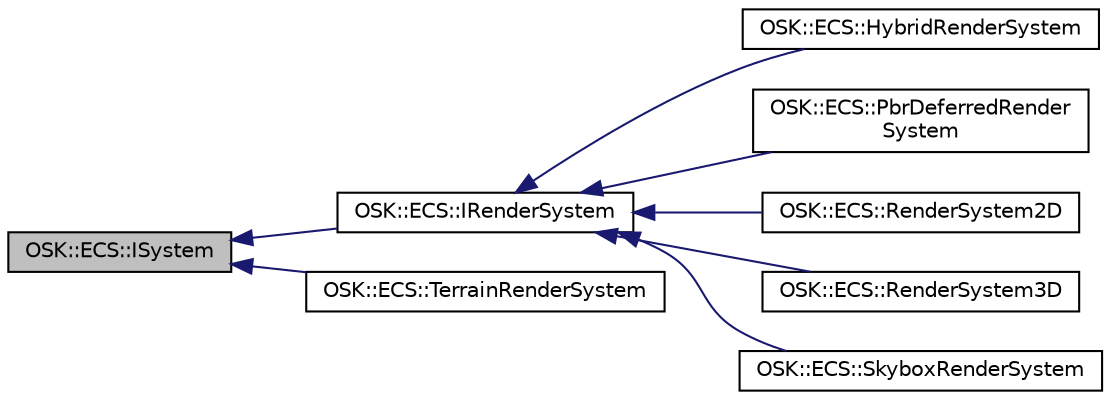 digraph "OSK::ECS::ISystem"
{
 // LATEX_PDF_SIZE
  edge [fontname="Helvetica",fontsize="10",labelfontname="Helvetica",labelfontsize="10"];
  node [fontname="Helvetica",fontsize="10",shape=record];
  rankdir="LR";
  Node1 [label="OSK::ECS::ISystem",height=0.2,width=0.4,color="black", fillcolor="grey75", style="filled", fontcolor="black",tooltip="Un sistema se encarga de ejecutar lógica con los datos de los componentes. Los componentes no son más..."];
  Node1 -> Node2 [dir="back",color="midnightblue",fontsize="10",style="solid",fontname="Helvetica"];
  Node2 [label="OSK::ECS::IRenderSystem",height=0.2,width=0.4,color="black", fillcolor="white", style="filled",URL="$class_o_s_k_1_1_e_c_s_1_1_i_render_system.html",tooltip="Clase base para sistemas de renderizado."];
  Node2 -> Node3 [dir="back",color="midnightblue",fontsize="10",style="solid",fontname="Helvetica"];
  Node3 [label="OSK::ECS::HybridRenderSystem",height=0.2,width=0.4,color="black", fillcolor="white", style="filled",URL="$class_o_s_k_1_1_e_c_s_1_1_hybrid_render_system.html",tooltip=" "];
  Node2 -> Node4 [dir="back",color="midnightblue",fontsize="10",style="solid",fontname="Helvetica"];
  Node4 [label="OSK::ECS::PbrDeferredRender\lSystem",height=0.2,width=0.4,color="black", fillcolor="white", style="filled",URL="$class_o_s_k_1_1_e_c_s_1_1_pbr_deferred_render_system.html",tooltip="Sistema de renderizado PBR en diferido."];
  Node2 -> Node5 [dir="back",color="midnightblue",fontsize="10",style="solid",fontname="Helvetica"];
  Node5 [label="OSK::ECS::RenderSystem2D",height=0.2,width=0.4,color="black", fillcolor="white", style="filled",URL="$class_o_s_k_1_1_e_c_s_1_1_render_system2_d.html",tooltip=" "];
  Node2 -> Node6 [dir="back",color="midnightblue",fontsize="10",style="solid",fontname="Helvetica"];
  Node6 [label="OSK::ECS::RenderSystem3D",height=0.2,width=0.4,color="black", fillcolor="white", style="filled",URL="$class_o_s_k_1_1_e_c_s_1_1_render_system3_d.html",tooltip="Sistema que se encarga del renderizado de modelos 3D de los objetos."];
  Node2 -> Node7 [dir="back",color="midnightblue",fontsize="10",style="solid",fontname="Helvetica"];
  Node7 [label="OSK::ECS::SkyboxRenderSystem",height=0.2,width=0.4,color="black", fillcolor="white", style="filled",URL="$class_o_s_k_1_1_e_c_s_1_1_skybox_render_system.html",tooltip=" "];
  Node1 -> Node8 [dir="back",color="midnightblue",fontsize="10",style="solid",fontname="Helvetica"];
  Node8 [label="OSK::ECS::TerrainRenderSystem",height=0.2,width=0.4,color="black", fillcolor="white", style="filled",URL="$class_o_s_k_1_1_e_c_s_1_1_terrain_render_system.html",tooltip=" "];
}
